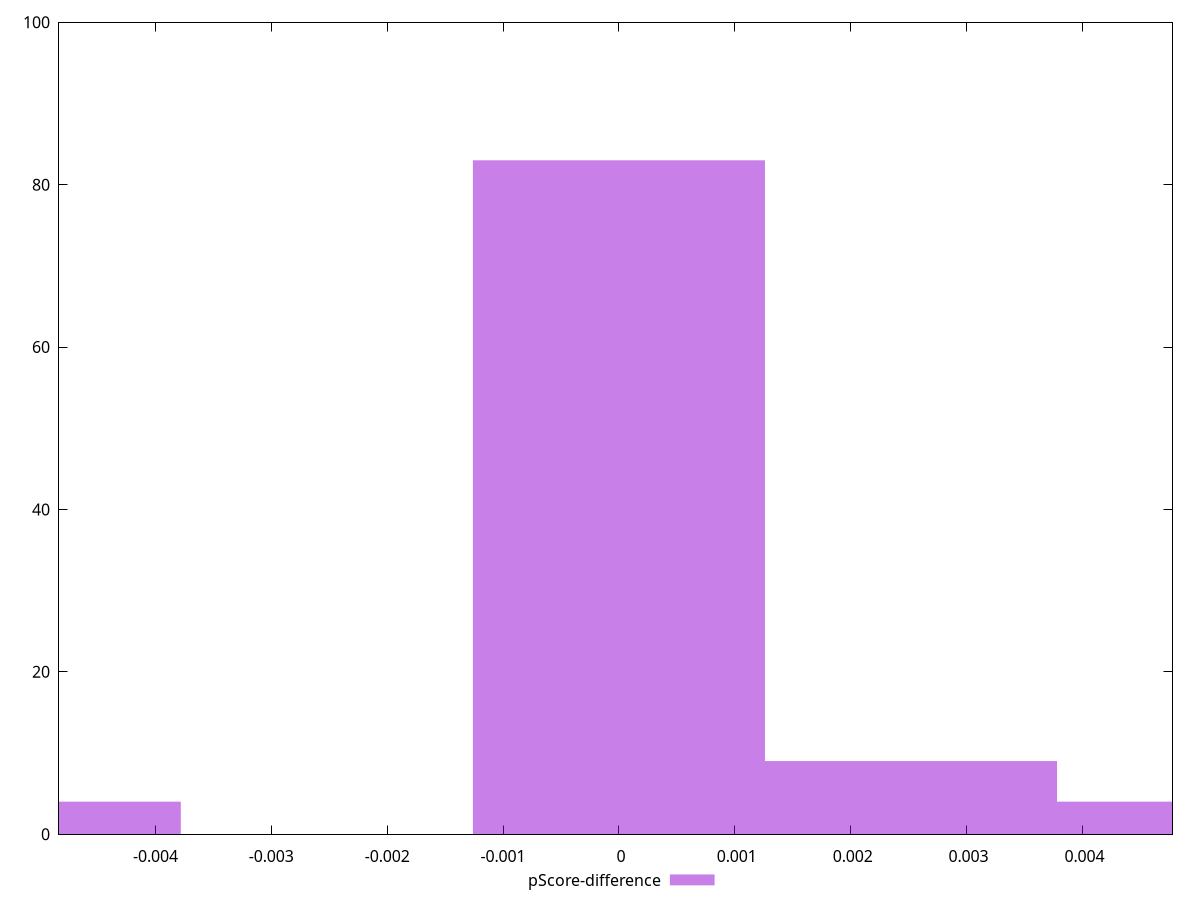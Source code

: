 reset

$pScoreDifference <<EOF
0 83
-0.005041623868183539 4
0.0025208119340917696 9
0.005041623868183539 4
EOF

set key outside below
set boxwidth 0.0025208119340917696
set xrange [-0.004832500616709368:0.004777500232060694]
set yrange [0:100]
set trange [0:100]
set style fill transparent solid 0.5 noborder
set terminal svg size 640, 490 enhanced background rgb 'white'
set output "report_00018_2021-02-10T15-25-16.877Z/uses-rel-preconnect/samples/pages+cached/pScore-difference/histogram.svg"

plot $pScoreDifference title "pScore-difference" with boxes

reset
